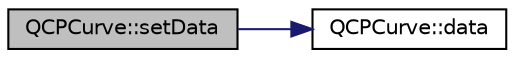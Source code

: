 digraph "QCPCurve::setData"
{
 // LATEX_PDF_SIZE
  edge [fontname="Helvetica",fontsize="10",labelfontname="Helvetica",labelfontsize="10"];
  node [fontname="Helvetica",fontsize="10",shape=record];
  rankdir="LR";
  Node1 [label="QCPCurve::setData",height=0.2,width=0.4,color="black", fillcolor="grey75", style="filled", fontcolor="black",tooltip=" "];
  Node1 -> Node2 [color="midnightblue",fontsize="10",style="solid",fontname="Helvetica"];
  Node2 [label="QCPCurve::data",height=0.2,width=0.4,color="black", fillcolor="white", style="filled",URL="$classQCPCurve.html#a761492fd00b1ab7cb18ce23c118c6c60",tooltip=" "];
}
